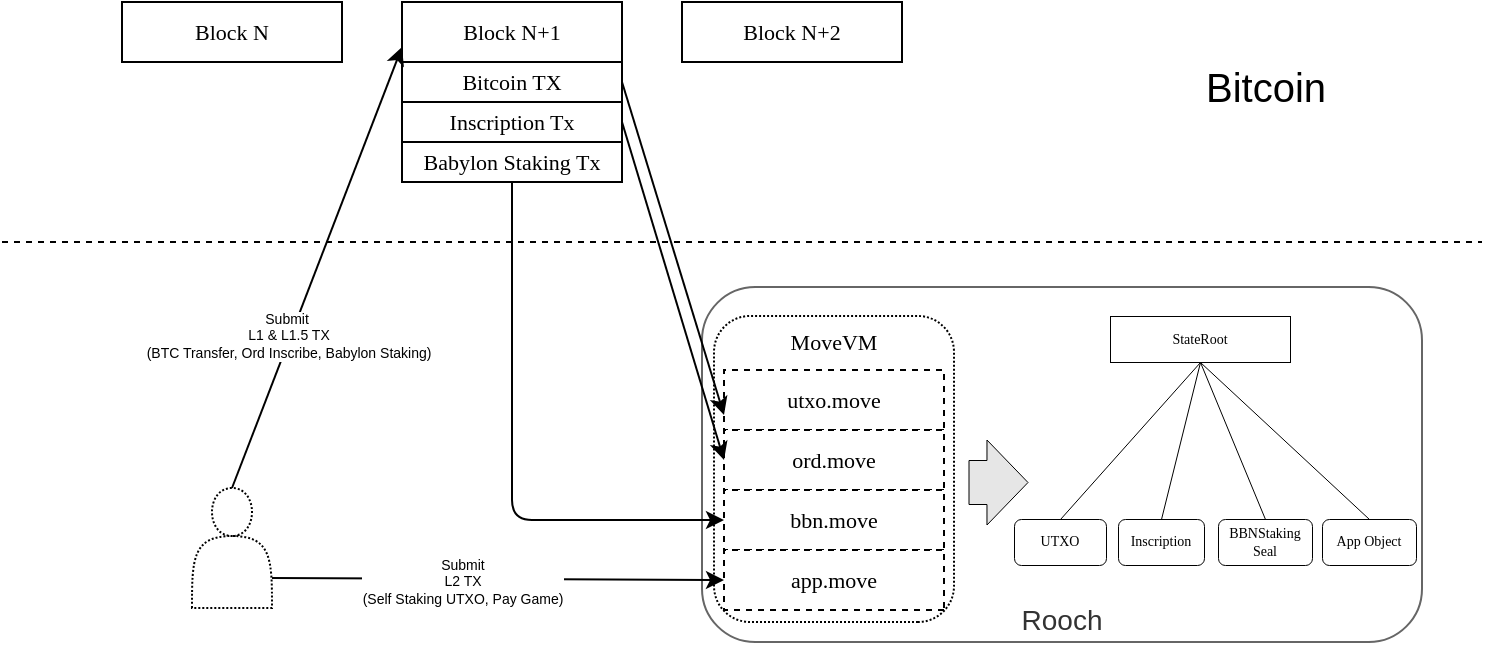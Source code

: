 <mxfile pages="7" scale="1" border="5" disableSvgWarning="true">
    <diagram id="elLn6caSq64X3h7uAWg6" name="bbr-bitcoin">
        <mxGraphModel dx="911" dy="427" grid="0" gridSize="10" guides="1" tooltips="1" connect="1" arrows="1" fold="1" page="1" pageScale="1" pageWidth="1600" pageHeight="900" background="#ffffff" math="0" shadow="0">
            <root>
                <mxCell id="0"/>
                <mxCell id="1" parent="0"/>
                <mxCell id="vhz3e2oSNB2hs0tcHL_v-1" value="Block N" style="rounded=0;whiteSpace=wrap;html=1;labelBackgroundColor=none;labelBorderColor=none;strokeColor=default;strokeWidth=1;fontFamily=Verdana;fontSize=11;fontColor=#000000;fillColor=#FFFFFF;gradientColor=none;flipV=1;flipH=1;" parent="1" vertex="1">
                    <mxGeometry x="100" y="80" width="110" height="30" as="geometry"/>
                </mxCell>
                <mxCell id="vhz3e2oSNB2hs0tcHL_v-2" value="Block N+1" style="rounded=0;whiteSpace=wrap;html=1;labelBackgroundColor=none;labelBorderColor=none;strokeColor=default;strokeWidth=1;fontFamily=Verdana;fontSize=11;fontColor=#000000;fillColor=#FFFFFF;gradientColor=none;flipV=1;flipH=1;" parent="1" vertex="1">
                    <mxGeometry x="240" y="80" width="110" height="30" as="geometry"/>
                </mxCell>
                <mxCell id="vhz3e2oSNB2hs0tcHL_v-4" value="" style="rounded=0;whiteSpace=wrap;html=1;labelBackgroundColor=none;labelBorderColor=none;strokeColor=default;strokeWidth=1;fontFamily=Verdana;fontSize=11;fontColor=#000000;fillColor=#FFFFFF;gradientColor=none;flipV=1;flipH=1;" parent="1" vertex="1">
                    <mxGeometry x="240" y="110" width="110" height="60" as="geometry"/>
                </mxCell>
                <mxCell id="vhz3e2oSNB2hs0tcHL_v-6" value="Bitcoin TX" style="rounded=0;whiteSpace=wrap;html=1;labelBackgroundColor=none;labelBorderColor=none;strokeColor=default;strokeWidth=1;fontFamily=Verdana;fontSize=11;fontColor=#000000;fillColor=#FFFFFF;gradientColor=none;flipV=1;flipH=1;" parent="1" vertex="1">
                    <mxGeometry x="240" y="110" width="110" height="20" as="geometry"/>
                </mxCell>
                <mxCell id="vhz3e2oSNB2hs0tcHL_v-7" value="Inscription Tx" style="rounded=0;whiteSpace=wrap;html=1;labelBackgroundColor=none;labelBorderColor=none;strokeColor=default;strokeWidth=1;fontFamily=Verdana;fontSize=11;fontColor=#000000;fillColor=#FFFFFF;gradientColor=none;flipV=1;flipH=1;" parent="1" vertex="1">
                    <mxGeometry x="240" y="130" width="110" height="20" as="geometry"/>
                </mxCell>
                <mxCell id="vhz3e2oSNB2hs0tcHL_v-8" value="Babylon Staking Tx" style="rounded=0;whiteSpace=wrap;html=1;labelBackgroundColor=none;labelBorderColor=none;strokeColor=default;strokeWidth=1;fontFamily=Verdana;fontSize=11;fontColor=#000000;fillColor=#FFFFFF;gradientColor=none;flipV=1;flipH=1;" parent="1" vertex="1">
                    <mxGeometry x="240" y="150" width="110" height="20" as="geometry"/>
                </mxCell>
                <mxCell id="vhz3e2oSNB2hs0tcHL_v-9" value="Block N+2" style="rounded=0;whiteSpace=wrap;html=1;labelBackgroundColor=none;labelBorderColor=none;strokeColor=default;strokeWidth=1;fontFamily=Verdana;fontSize=11;fontColor=#000000;fillColor=#FFFFFF;gradientColor=none;flipV=1;flipH=1;" parent="1" vertex="1">
                    <mxGeometry x="380" y="80" width="110" height="30" as="geometry"/>
                </mxCell>
                <mxCell id="vhz3e2oSNB2hs0tcHL_v-13" value="Rooch" style="rounded=1;whiteSpace=wrap;html=1;verticalAlign=bottom;labelBackgroundColor=none;fillColor=none;fontColor=#333333;strokeColor=#666666;fontSize=14;" parent="1" vertex="1">
                    <mxGeometry x="390" y="222.5" width="360" height="177.5" as="geometry"/>
                </mxCell>
                <mxCell id="vhz3e2oSNB2hs0tcHL_v-11" value="MoveVM" style="rounded=1;whiteSpace=wrap;html=1;labelBackgroundColor=none;labelBorderColor=none;strokeColor=default;strokeWidth=1;fontFamily=Verdana;fontSize=11;fontColor=#000000;fillColor=#FFFFFF;gradientColor=none;flipV=1;flipH=1;verticalAlign=top;dashed=1;dashPattern=1 1;" parent="1" vertex="1">
                    <mxGeometry x="396" y="237" width="120" height="153" as="geometry"/>
                </mxCell>
                <mxCell id="vhz3e2oSNB2hs0tcHL_v-14" value="utxo.move" style="rounded=0;whiteSpace=wrap;html=1;labelBackgroundColor=none;labelBorderColor=none;strokeColor=default;strokeWidth=1;fontFamily=Verdana;fontSize=11;fontColor=#000000;fillColor=#FFFFFF;gradientColor=none;flipV=1;flipH=1;dashed=1;" parent="1" vertex="1">
                    <mxGeometry x="401" y="264" width="110" height="30" as="geometry"/>
                </mxCell>
                <mxCell id="vhz3e2oSNB2hs0tcHL_v-15" value="ord.move" style="rounded=0;whiteSpace=wrap;html=1;labelBackgroundColor=none;labelBorderColor=none;strokeColor=default;strokeWidth=1;fontFamily=Verdana;fontSize=11;fontColor=#000000;fillColor=#FFFFFF;gradientColor=none;flipV=1;flipH=1;dashed=1;" parent="1" vertex="1">
                    <mxGeometry x="401" y="294" width="110" height="30" as="geometry"/>
                </mxCell>
                <mxCell id="vhz3e2oSNB2hs0tcHL_v-16" value="bbn.move" style="rounded=0;whiteSpace=wrap;html=1;labelBackgroundColor=none;labelBorderColor=none;strokeColor=default;strokeWidth=1;fontFamily=Verdana;fontSize=11;fontColor=#000000;fillColor=#FFFFFF;gradientColor=none;flipV=1;flipH=1;dashed=1;" parent="1" vertex="1">
                    <mxGeometry x="401" y="324" width="110" height="30" as="geometry"/>
                </mxCell>
                <mxCell id="vhz3e2oSNB2hs0tcHL_v-23" style="edgeStyle=none;html=1;exitX=0.5;exitY=1;exitDx=0;exitDy=0;entryX=0.5;entryY=0;entryDx=0;entryDy=0;fontSize=7;endArrow=none;endFill=0;strokeWidth=0.5;" parent="1" source="vhz3e2oSNB2hs0tcHL_v-17" target="vhz3e2oSNB2hs0tcHL_v-20" edge="1">
                    <mxGeometry relative="1" as="geometry"/>
                </mxCell>
                <mxCell id="vhz3e2oSNB2hs0tcHL_v-24" style="edgeStyle=none;html=1;exitX=0.5;exitY=1;exitDx=0;exitDy=0;entryX=0.5;entryY=0;entryDx=0;entryDy=0;strokeWidth=0.5;fontSize=7;endArrow=none;endFill=0;" parent="1" source="vhz3e2oSNB2hs0tcHL_v-17" target="vhz3e2oSNB2hs0tcHL_v-21" edge="1">
                    <mxGeometry relative="1" as="geometry"/>
                </mxCell>
                <mxCell id="vhz3e2oSNB2hs0tcHL_v-25" style="edgeStyle=none;html=1;exitX=0.5;exitY=1;exitDx=0;exitDy=0;entryX=0.5;entryY=0;entryDx=0;entryDy=0;strokeWidth=0.5;fontSize=7;endArrow=none;endFill=0;" parent="1" source="vhz3e2oSNB2hs0tcHL_v-17" target="vhz3e2oSNB2hs0tcHL_v-22" edge="1">
                    <mxGeometry relative="1" as="geometry"/>
                </mxCell>
                <mxCell id="vhz3e2oSNB2hs0tcHL_v-31" style="edgeStyle=none;html=1;exitX=0.5;exitY=1;exitDx=0;exitDy=0;entryX=0.5;entryY=0;entryDx=0;entryDy=0;strokeWidth=0.5;fontSize=7;endArrow=none;endFill=0;" parent="1" source="vhz3e2oSNB2hs0tcHL_v-17" target="vhz3e2oSNB2hs0tcHL_v-30" edge="1">
                    <mxGeometry relative="1" as="geometry"/>
                </mxCell>
                <mxCell id="vhz3e2oSNB2hs0tcHL_v-17" value="StateRoot" style="rounded=0;whiteSpace=wrap;html=1;labelBackgroundColor=none;labelBorderColor=none;strokeColor=default;strokeWidth=0.5;fontFamily=Verdana;fontSize=7;fontColor=#000000;fillColor=#FFFFFF;gradientColor=none;flipV=1;flipH=1;" parent="1" vertex="1">
                    <mxGeometry x="594" y="237" width="90" height="23" as="geometry"/>
                </mxCell>
                <mxCell id="vhz3e2oSNB2hs0tcHL_v-20" value="UTXO" style="rounded=1;whiteSpace=wrap;html=1;labelBackgroundColor=none;labelBorderColor=none;strokeColor=default;strokeWidth=0.5;fontFamily=Verdana;fontSize=7;fontColor=#000000;fillColor=#FFFFFF;gradientColor=none;flipV=1;flipH=1;" parent="1" vertex="1">
                    <mxGeometry x="546" y="338.5" width="46" height="23" as="geometry"/>
                </mxCell>
                <mxCell id="vhz3e2oSNB2hs0tcHL_v-21" value="Inscription" style="rounded=1;whiteSpace=wrap;html=1;labelBackgroundColor=none;labelBorderColor=none;strokeColor=default;strokeWidth=0.5;fontFamily=Verdana;fontSize=7;fontColor=#000000;fillColor=#FFFFFF;gradientColor=none;flipV=1;flipH=1;" parent="1" vertex="1">
                    <mxGeometry x="598" y="338.5" width="43" height="23" as="geometry"/>
                </mxCell>
                <mxCell id="vhz3e2oSNB2hs0tcHL_v-22" value="BBNStaking&lt;br&gt;Seal" style="rounded=1;whiteSpace=wrap;html=1;labelBackgroundColor=none;labelBorderColor=none;strokeColor=default;strokeWidth=0.5;fontFamily=Verdana;fontSize=7;fontColor=#000000;fillColor=#FFFFFF;gradientColor=none;flipV=1;flipH=1;" parent="1" vertex="1">
                    <mxGeometry x="648" y="338.5" width="47" height="23" as="geometry"/>
                </mxCell>
                <mxCell id="vhz3e2oSNB2hs0tcHL_v-26" style="edgeStyle=none;html=1;exitX=1;exitY=0.5;exitDx=0;exitDy=0;entryX=0;entryY=0.75;entryDx=0;entryDy=0;strokeWidth=1;fontSize=7;endArrow=classic;endFill=1;" parent="1" source="vhz3e2oSNB2hs0tcHL_v-6" target="vhz3e2oSNB2hs0tcHL_v-14" edge="1">
                    <mxGeometry relative="1" as="geometry"/>
                </mxCell>
                <mxCell id="vhz3e2oSNB2hs0tcHL_v-29" value="app.move" style="rounded=0;whiteSpace=wrap;html=1;labelBackgroundColor=none;labelBorderColor=none;strokeColor=default;strokeWidth=1;fontFamily=Verdana;fontSize=11;fontColor=#000000;fillColor=#FFFFFF;gradientColor=none;flipV=1;flipH=1;dashed=1;" parent="1" vertex="1">
                    <mxGeometry x="401" y="354" width="110" height="30" as="geometry"/>
                </mxCell>
                <mxCell id="vhz3e2oSNB2hs0tcHL_v-30" value="App Object" style="rounded=1;whiteSpace=wrap;html=1;labelBackgroundColor=none;labelBorderColor=none;strokeColor=default;strokeWidth=0.5;fontFamily=Verdana;fontSize=7;fontColor=#000000;fillColor=#FFFFFF;gradientColor=none;flipV=1;flipH=1;" parent="1" vertex="1">
                    <mxGeometry x="700" y="338.5" width="47" height="23" as="geometry"/>
                </mxCell>
                <mxCell id="vhz3e2oSNB2hs0tcHL_v-27" style="edgeStyle=none;html=1;exitX=1;exitY=0.5;exitDx=0;exitDy=0;entryX=0;entryY=0.5;entryDx=0;entryDy=0;strokeWidth=1;fontSize=7;endArrow=classic;endFill=1;" parent="1" source="vhz3e2oSNB2hs0tcHL_v-7" target="vhz3e2oSNB2hs0tcHL_v-15" edge="1">
                    <mxGeometry relative="1" as="geometry"/>
                </mxCell>
                <mxCell id="vhz3e2oSNB2hs0tcHL_v-32" value="" style="shape=flexArrow;endArrow=classic;html=1;strokeWidth=0.5;fontSize=7;width=22;endSize=6.67;fillColor=#E6E6E6;" parent="1" edge="1">
                    <mxGeometry width="50" height="50" relative="1" as="geometry">
                        <mxPoint x="523" y="320" as="sourcePoint"/>
                        <mxPoint x="553" y="320" as="targetPoint"/>
                        <Array as="points">
                            <mxPoint x="523" y="320"/>
                        </Array>
                    </mxGeometry>
                </mxCell>
                <mxCell id="vhz3e2oSNB2hs0tcHL_v-28" style="edgeStyle=none;html=1;exitX=0.5;exitY=1;exitDx=0;exitDy=0;entryX=0;entryY=0.5;entryDx=0;entryDy=0;strokeWidth=1;fontSize=7;endArrow=classic;endFill=1;" parent="1" source="vhz3e2oSNB2hs0tcHL_v-8" target="vhz3e2oSNB2hs0tcHL_v-16" edge="1">
                    <mxGeometry relative="1" as="geometry">
                        <Array as="points">
                            <mxPoint x="295" y="339"/>
                        </Array>
                    </mxGeometry>
                </mxCell>
                <mxCell id="vhz3e2oSNB2hs0tcHL_v-37" style="edgeStyle=none;html=1;exitX=0.5;exitY=0;exitDx=0;exitDy=0;entryX=0;entryY=0.75;entryDx=0;entryDy=0;strokeWidth=1;fontSize=7;endArrow=classic;endFill=1;fillColor=#E6E6E6;" parent="1" source="vhz3e2oSNB2hs0tcHL_v-36" target="vhz3e2oSNB2hs0tcHL_v-2" edge="1">
                    <mxGeometry relative="1" as="geometry"/>
                </mxCell>
                <mxCell id="vhz3e2oSNB2hs0tcHL_v-40" value="Submit&amp;nbsp;&lt;br&gt;L1 &amp;amp; L1.5 TX&lt;br&gt;(BTC Transfer, Ord Inscribe, Babylon Staking)" style="edgeLabel;html=1;align=center;verticalAlign=middle;resizable=0;points=[];fontSize=7;" parent="vhz3e2oSNB2hs0tcHL_v-37" vertex="1" connectable="0">
                    <mxGeometry x="-0.314" y="2" relative="1" as="geometry">
                        <mxPoint as="offset"/>
                    </mxGeometry>
                </mxCell>
                <mxCell id="vhz3e2oSNB2hs0tcHL_v-39" style="edgeStyle=none;html=1;exitX=1;exitY=0.75;exitDx=0;exitDy=0;entryX=0;entryY=0.5;entryDx=0;entryDy=0;strokeWidth=1;fontSize=7;endArrow=classic;endFill=1;fillColor=#E6E6E6;" parent="1" source="vhz3e2oSNB2hs0tcHL_v-36" target="vhz3e2oSNB2hs0tcHL_v-29" edge="1">
                    <mxGeometry relative="1" as="geometry"/>
                </mxCell>
                <mxCell id="vhz3e2oSNB2hs0tcHL_v-41" value="Submit&lt;br&gt;L2 TX&lt;br&gt;(Self Staking UTXO, Pay Game)" style="edgeLabel;html=1;align=center;verticalAlign=middle;resizable=0;points=[];fontSize=7;" parent="vhz3e2oSNB2hs0tcHL_v-39" vertex="1" connectable="0">
                    <mxGeometry x="-0.162" y="-1" relative="1" as="geometry">
                        <mxPoint as="offset"/>
                    </mxGeometry>
                </mxCell>
                <mxCell id="vhz3e2oSNB2hs0tcHL_v-36" value="" style="shape=actor;whiteSpace=wrap;html=1;rounded=1;dashed=1;dashPattern=1 1;strokeWidth=1;fontSize=7;fillColor=none;" parent="1" vertex="1">
                    <mxGeometry x="135" y="323" width="40" height="60" as="geometry"/>
                </mxCell>
                <mxCell id="vhz3e2oSNB2hs0tcHL_v-38" value="" style="endArrow=none;dashed=1;html=1;strokeWidth=1;fontSize=7;fillColor=#E6E6E6;" parent="1" edge="1">
                    <mxGeometry width="50" height="50" relative="1" as="geometry">
                        <mxPoint x="40" y="200" as="sourcePoint"/>
                        <mxPoint x="780" y="200" as="targetPoint"/>
                    </mxGeometry>
                </mxCell>
                <mxCell id="vhz3e2oSNB2hs0tcHL_v-42" value="Bitcoin" style="text;html=1;strokeColor=none;fillColor=none;align=center;verticalAlign=middle;whiteSpace=wrap;rounded=0;dashed=1;dashPattern=1 1;strokeWidth=3;fontSize=20;" parent="1" vertex="1">
                    <mxGeometry x="641.5" y="107" width="60" height="30" as="geometry"/>
                </mxCell>
            </root>
        </mxGraphModel>
    </diagram>
    <diagram id="-QpOnCaREW6gQg4wZRnw" name="bbr-bitcoin-v2">
        <mxGraphModel dx="1106" dy="519" grid="1" gridSize="10" guides="1" tooltips="1" connect="1" arrows="1" fold="1" page="1" pageScale="1" pageWidth="1600" pageHeight="900" math="0" shadow="0">
            <root>
                <mxCell id="0"/>
                <mxCell id="1" parent="0"/>
                <mxCell id="UwWoVQ_mAnQsa1yY3RdR-1" value="Block N" style="rounded=0;whiteSpace=wrap;html=1;labelBackgroundColor=none;labelBorderColor=none;strokeColor=default;strokeWidth=1;fontFamily=Verdana;fontSize=11;fontColor=#000000;fillColor=#FFFFFF;gradientColor=none;flipV=1;flipH=1;" vertex="1" parent="1">
                    <mxGeometry x="100" y="53" width="110" height="30" as="geometry"/>
                </mxCell>
                <mxCell id="UwWoVQ_mAnQsa1yY3RdR-2" value="Block N+1" style="rounded=0;whiteSpace=wrap;html=1;labelBackgroundColor=none;labelBorderColor=none;strokeColor=default;strokeWidth=1;fontFamily=Verdana;fontSize=11;fontColor=#000000;fillColor=#FFFFFF;gradientColor=none;flipV=1;flipH=1;" vertex="1" parent="1">
                    <mxGeometry x="240" y="53" width="110" height="30" as="geometry"/>
                </mxCell>
                <mxCell id="UwWoVQ_mAnQsa1yY3RdR-3" value="" style="rounded=0;whiteSpace=wrap;html=1;labelBackgroundColor=none;labelBorderColor=none;strokeColor=default;strokeWidth=1;fontFamily=Verdana;fontSize=11;fontColor=#000000;fillColor=#FFFFFF;gradientColor=none;flipV=1;flipH=1;" vertex="1" parent="1">
                    <mxGeometry x="240" y="83" width="110" height="60" as="geometry"/>
                </mxCell>
                <mxCell id="UwWoVQ_mAnQsa1yY3RdR-4" value="Bitcoin TX" style="rounded=0;whiteSpace=wrap;html=1;labelBackgroundColor=none;labelBorderColor=none;strokeColor=default;strokeWidth=1;fontFamily=Verdana;fontSize=11;fontColor=#000000;fillColor=#FFFFFF;gradientColor=none;flipV=1;flipH=1;" vertex="1" parent="1">
                    <mxGeometry x="240" y="83" width="110" height="20" as="geometry"/>
                </mxCell>
                <mxCell id="UwWoVQ_mAnQsa1yY3RdR-5" value="Inscription Tx" style="rounded=0;whiteSpace=wrap;html=1;labelBackgroundColor=none;labelBorderColor=none;strokeColor=default;strokeWidth=1;fontFamily=Verdana;fontSize=11;fontColor=#000000;fillColor=#FFFFFF;gradientColor=none;flipV=1;flipH=1;" vertex="1" parent="1">
                    <mxGeometry x="240" y="103" width="110" height="20" as="geometry"/>
                </mxCell>
                <mxCell id="UwWoVQ_mAnQsa1yY3RdR-6" value="Babylon Staking Tx" style="rounded=0;whiteSpace=wrap;html=1;labelBackgroundColor=none;labelBorderColor=none;strokeColor=default;strokeWidth=1;fontFamily=Verdana;fontSize=11;fontColor=#000000;fillColor=#FFFFFF;gradientColor=none;flipV=1;flipH=1;" vertex="1" parent="1">
                    <mxGeometry x="240" y="123" width="110" height="20" as="geometry"/>
                </mxCell>
                <mxCell id="UwWoVQ_mAnQsa1yY3RdR-7" value="Block N+2" style="rounded=0;whiteSpace=wrap;html=1;labelBackgroundColor=none;labelBorderColor=none;strokeColor=default;strokeWidth=1;fontFamily=Verdana;fontSize=11;fontColor=#000000;fillColor=#FFFFFF;gradientColor=none;flipV=1;flipH=1;" vertex="1" parent="1">
                    <mxGeometry x="380" y="53" width="110" height="30" as="geometry"/>
                </mxCell>
                <mxCell id="UwWoVQ_mAnQsa1yY3RdR-8" value="Rooch" style="rounded=1;whiteSpace=wrap;html=1;verticalAlign=bottom;labelBackgroundColor=none;fillColor=none;fontColor=#333333;strokeColor=#666666;fontSize=14;" vertex="1" parent="1">
                    <mxGeometry x="390" y="222.5" width="430" height="237.5" as="geometry"/>
                </mxCell>
                <mxCell id="UwWoVQ_mAnQsa1yY3RdR-9" value="MoveVM" style="rounded=1;whiteSpace=wrap;html=1;labelBackgroundColor=none;labelBorderColor=none;strokeColor=default;strokeWidth=1;fontFamily=Verdana;fontSize=11;fontColor=#000000;fillColor=#FFFFFF;gradientColor=none;flipV=1;flipH=1;verticalAlign=top;dashed=1;dashPattern=1 1;" vertex="1" parent="1">
                    <mxGeometry x="396" y="237" width="120" height="213" as="geometry"/>
                </mxCell>
                <mxCell id="UwWoVQ_mAnQsa1yY3RdR-10" value="utxo.move" style="rounded=0;whiteSpace=wrap;html=1;labelBackgroundColor=none;labelBorderColor=none;strokeColor=default;strokeWidth=1;fontFamily=Verdana;fontSize=11;fontColor=#000000;fillColor=#FFFFFF;gradientColor=none;flipV=1;flipH=1;dashed=1;" vertex="1" parent="1">
                    <mxGeometry x="401" y="264" width="110" height="30" as="geometry"/>
                </mxCell>
                <mxCell id="UwWoVQ_mAnQsa1yY3RdR-11" value="ord.move" style="rounded=0;whiteSpace=wrap;html=1;labelBackgroundColor=none;labelBorderColor=none;strokeColor=default;strokeWidth=1;fontFamily=Verdana;fontSize=11;fontColor=#000000;fillColor=#FFFFFF;gradientColor=none;flipV=1;flipH=1;dashed=1;" vertex="1" parent="1">
                    <mxGeometry x="401" y="294" width="110" height="30" as="geometry"/>
                </mxCell>
                <mxCell id="UwWoVQ_mAnQsa1yY3RdR-12" value="bbn.move" style="rounded=0;whiteSpace=wrap;html=1;labelBackgroundColor=none;labelBorderColor=none;strokeColor=default;strokeWidth=1;fontFamily=Verdana;fontSize=11;fontColor=#000000;fillColor=#FFFFFF;gradientColor=none;flipV=1;flipH=1;dashed=1;" vertex="1" parent="1">
                    <mxGeometry x="401" y="324" width="110" height="30" as="geometry"/>
                </mxCell>
                <mxCell id="UwWoVQ_mAnQsa1yY3RdR-21" style="edgeStyle=none;html=1;exitX=1;exitY=0.5;exitDx=0;exitDy=0;entryX=0;entryY=0.75;entryDx=0;entryDy=0;strokeWidth=1;fontSize=7;endArrow=classic;endFill=1;" edge="1" parent="1" source="UwWoVQ_mAnQsa1yY3RdR-4" target="UwWoVQ_mAnQsa1yY3RdR-10">
                    <mxGeometry relative="1" as="geometry"/>
                </mxCell>
                <mxCell id="UwWoVQ_mAnQsa1yY3RdR-39" style="edgeStyle=none;html=1;entryX=0;entryY=0.5;entryDx=0;entryDy=0;strokeWidth=0.5;" edge="1" parent="1" target="UwWoVQ_mAnQsa1yY3RdR-37">
                    <mxGeometry relative="1" as="geometry">
                        <mxPoint x="510" y="415" as="sourcePoint"/>
                    </mxGeometry>
                </mxCell>
                <mxCell id="UwWoVQ_mAnQsa1yY3RdR-40" value="Generate" style="edgeLabel;html=1;align=center;verticalAlign=middle;resizable=0;points=[];" vertex="1" connectable="0" parent="UwWoVQ_mAnQsa1yY3RdR-39">
                    <mxGeometry x="-0.102" y="1" relative="1" as="geometry">
                        <mxPoint as="offset"/>
                    </mxGeometry>
                </mxCell>
                <mxCell id="UwWoVQ_mAnQsa1yY3RdR-22" value="app.move" style="rounded=0;whiteSpace=wrap;html=1;labelBackgroundColor=none;labelBorderColor=none;strokeColor=default;strokeWidth=1;fontFamily=Verdana;fontSize=11;fontColor=#000000;fillColor=#FFFFFF;gradientColor=none;flipV=1;flipH=1;dashed=1;" vertex="1" parent="1">
                    <mxGeometry x="401" y="354" width="110" height="86" as="geometry"/>
                </mxCell>
                <mxCell id="UwWoVQ_mAnQsa1yY3RdR-24" style="edgeStyle=none;html=1;exitX=1;exitY=0.5;exitDx=0;exitDy=0;entryX=0;entryY=0.5;entryDx=0;entryDy=0;strokeWidth=1;fontSize=7;endArrow=classic;endFill=1;" edge="1" parent="1" source="UwWoVQ_mAnQsa1yY3RdR-5" target="UwWoVQ_mAnQsa1yY3RdR-11">
                    <mxGeometry relative="1" as="geometry"/>
                </mxCell>
                <mxCell id="UwWoVQ_mAnQsa1yY3RdR-25" value="" style="shape=flexArrow;endArrow=classic;html=1;strokeWidth=0.5;fontSize=7;width=22;endSize=6.67;fillColor=#E6E6E6;entryX=0.419;entryY=0.411;entryDx=0;entryDy=0;entryPerimeter=0;" edge="1" parent="1" target="UwWoVQ_mAnQsa1yY3RdR-8">
                    <mxGeometry width="50" height="50" relative="1" as="geometry">
                        <mxPoint x="523" y="320" as="sourcePoint"/>
                        <mxPoint x="553" y="320" as="targetPoint"/>
                        <Array as="points">
                            <mxPoint x="523" y="320"/>
                        </Array>
                    </mxGeometry>
                </mxCell>
                <mxCell id="UwWoVQ_mAnQsa1yY3RdR-26" style="edgeStyle=none;html=1;exitX=1;exitY=0.5;exitDx=0;exitDy=0;entryX=0;entryY=0.5;entryDx=0;entryDy=0;strokeWidth=1;fontSize=7;endArrow=classic;endFill=1;" edge="1" parent="1" source="UwWoVQ_mAnQsa1yY3RdR-6" target="UwWoVQ_mAnQsa1yY3RdR-12">
                    <mxGeometry relative="1" as="geometry">
                        <Array as="points">
                            <mxPoint x="360" y="180"/>
                            <mxPoint x="360" y="340"/>
                        </Array>
                    </mxGeometry>
                </mxCell>
                <mxCell id="UwWoVQ_mAnQsa1yY3RdR-27" style="edgeStyle=none;html=1;exitX=0.5;exitY=0;exitDx=0;exitDy=0;entryX=0;entryY=0.75;entryDx=0;entryDy=0;strokeWidth=1;fontSize=7;endArrow=classic;endFill=1;fillColor=#E6E6E6;" edge="1" parent="1" source="UwWoVQ_mAnQsa1yY3RdR-31" target="UwWoVQ_mAnQsa1yY3RdR-2">
                    <mxGeometry relative="1" as="geometry"/>
                </mxCell>
                <mxCell id="UwWoVQ_mAnQsa1yY3RdR-28" value="Submit&amp;nbsp;&lt;br&gt;L1 &amp;amp; L1.5 TX&lt;br&gt;(BTC Transfer, Ord Inscribe, Babylon Staking)" style="edgeLabel;html=1;align=center;verticalAlign=middle;resizable=0;points=[];fontSize=7;" vertex="1" connectable="0" parent="UwWoVQ_mAnQsa1yY3RdR-27">
                    <mxGeometry x="-0.314" y="2" relative="1" as="geometry">
                        <mxPoint as="offset"/>
                    </mxGeometry>
                </mxCell>
                <mxCell id="UwWoVQ_mAnQsa1yY3RdR-29" style="edgeStyle=none;html=1;exitX=1;exitY=0.75;exitDx=0;exitDy=0;entryX=0;entryY=0.5;entryDx=0;entryDy=0;strokeWidth=1;fontSize=7;endArrow=classic;endFill=1;fillColor=#E6E6E6;" edge="1" parent="1" source="UwWoVQ_mAnQsa1yY3RdR-31" target="UwWoVQ_mAnQsa1yY3RdR-22">
                    <mxGeometry relative="1" as="geometry"/>
                </mxCell>
                <mxCell id="UwWoVQ_mAnQsa1yY3RdR-30" value="Submit&lt;br&gt;L2 TX&lt;br&gt;(Self Staking UTXO, Pay Game)" style="edgeLabel;html=1;align=center;verticalAlign=middle;resizable=0;points=[];fontSize=7;" vertex="1" connectable="0" parent="UwWoVQ_mAnQsa1yY3RdR-29">
                    <mxGeometry x="-0.162" y="-1" relative="1" as="geometry">
                        <mxPoint as="offset"/>
                    </mxGeometry>
                </mxCell>
                <mxCell id="UwWoVQ_mAnQsa1yY3RdR-31" value="" style="shape=actor;whiteSpace=wrap;html=1;rounded=1;dashed=1;dashPattern=1 1;strokeWidth=1;fontSize=7;fillColor=none;" vertex="1" parent="1">
                    <mxGeometry x="135" y="351" width="40" height="60" as="geometry"/>
                </mxCell>
                <mxCell id="UwWoVQ_mAnQsa1yY3RdR-32" value="" style="endArrow=none;dashed=1;html=1;strokeWidth=1;fontSize=7;fillColor=#E6E6E6;" edge="1" parent="1">
                    <mxGeometry width="50" height="50" relative="1" as="geometry">
                        <mxPoint x="40" y="200" as="sourcePoint"/>
                        <mxPoint x="890" y="200" as="targetPoint"/>
                    </mxGeometry>
                </mxCell>
                <mxCell id="UwWoVQ_mAnQsa1yY3RdR-33" value="Bitcoin" style="text;html=1;strokeColor=none;fillColor=none;align=center;verticalAlign=middle;whiteSpace=wrap;rounded=0;dashed=1;dashPattern=1 1;strokeWidth=3;fontSize=20;" vertex="1" parent="1">
                    <mxGeometry x="641.5" y="80" width="60" height="30" as="geometry"/>
                </mxCell>
                <mxCell id="UwWoVQ_mAnQsa1yY3RdR-35" style="edgeStyle=none;html=1;exitX=0.5;exitY=1;exitDx=0;exitDy=0;entryX=0;entryY=0.5;entryDx=0;entryDy=0;" edge="1" parent="1" source="UwWoVQ_mAnQsa1yY3RdR-34" target="UwWoVQ_mAnQsa1yY3RdR-22">
                    <mxGeometry relative="1" as="geometry">
                        <Array as="points">
                            <mxPoint x="295" y="350"/>
                        </Array>
                    </mxGeometry>
                </mxCell>
                <mxCell id="UwWoVQ_mAnQsa1yY3RdR-34" value="Rooch Action&amp;nbsp;Tx" style="rounded=0;whiteSpace=wrap;html=1;labelBackgroundColor=none;labelBorderColor=none;strokeColor=default;strokeWidth=1;fontFamily=Verdana;fontSize=11;fontColor=#000000;fillColor=#FFFFFF;gradientColor=none;flipV=1;flipH=1;" vertex="1" parent="1">
                    <mxGeometry x="240" y="143" width="110" height="20" as="geometry"/>
                </mxCell>
                <mxCell id="UwWoVQ_mAnQsa1yY3RdR-36" value="" style="group" vertex="1" connectable="0" parent="1">
                    <mxGeometry x="590" y="250" width="201" height="124.5" as="geometry"/>
                </mxCell>
                <mxCell id="UwWoVQ_mAnQsa1yY3RdR-17" value="StateRoot" style="rounded=0;whiteSpace=wrap;html=1;labelBackgroundColor=none;labelBorderColor=none;strokeColor=default;strokeWidth=0.5;fontFamily=Verdana;fontSize=7;fontColor=#000000;fillColor=#FFFFFF;gradientColor=none;flipV=1;flipH=1;" vertex="1" parent="UwWoVQ_mAnQsa1yY3RdR-36">
                    <mxGeometry x="48" width="90" height="23" as="geometry"/>
                </mxCell>
                <mxCell id="UwWoVQ_mAnQsa1yY3RdR-18" value="UTXO" style="rounded=1;whiteSpace=wrap;html=1;labelBackgroundColor=none;labelBorderColor=none;strokeColor=default;strokeWidth=0.5;fontFamily=Verdana;fontSize=7;fontColor=#000000;fillColor=#FFFFFF;gradientColor=none;flipV=1;flipH=1;" vertex="1" parent="UwWoVQ_mAnQsa1yY3RdR-36">
                    <mxGeometry y="101.5" width="46" height="23" as="geometry"/>
                </mxCell>
                <mxCell id="UwWoVQ_mAnQsa1yY3RdR-13" style="edgeStyle=none;html=1;exitX=0.5;exitY=1;exitDx=0;exitDy=0;entryX=0.5;entryY=0;entryDx=0;entryDy=0;fontSize=7;endArrow=none;endFill=0;strokeWidth=0.5;" edge="1" parent="UwWoVQ_mAnQsa1yY3RdR-36" source="UwWoVQ_mAnQsa1yY3RdR-17" target="UwWoVQ_mAnQsa1yY3RdR-18">
                    <mxGeometry relative="1" as="geometry"/>
                </mxCell>
                <mxCell id="UwWoVQ_mAnQsa1yY3RdR-19" value="Inscription" style="rounded=1;whiteSpace=wrap;html=1;labelBackgroundColor=none;labelBorderColor=none;strokeColor=default;strokeWidth=0.5;fontFamily=Verdana;fontSize=7;fontColor=#000000;fillColor=#FFFFFF;gradientColor=none;flipV=1;flipH=1;" vertex="1" parent="UwWoVQ_mAnQsa1yY3RdR-36">
                    <mxGeometry x="52" y="101.5" width="43" height="23" as="geometry"/>
                </mxCell>
                <mxCell id="UwWoVQ_mAnQsa1yY3RdR-14" style="edgeStyle=none;html=1;exitX=0.5;exitY=1;exitDx=0;exitDy=0;entryX=0.5;entryY=0;entryDx=0;entryDy=0;strokeWidth=0.5;fontSize=7;endArrow=none;endFill=0;" edge="1" parent="UwWoVQ_mAnQsa1yY3RdR-36" source="UwWoVQ_mAnQsa1yY3RdR-17" target="UwWoVQ_mAnQsa1yY3RdR-19">
                    <mxGeometry relative="1" as="geometry"/>
                </mxCell>
                <mxCell id="UwWoVQ_mAnQsa1yY3RdR-20" value="BBNStaking&lt;br&gt;Seal" style="rounded=1;whiteSpace=wrap;html=1;labelBackgroundColor=none;labelBorderColor=none;strokeColor=default;strokeWidth=0.5;fontFamily=Verdana;fontSize=7;fontColor=#000000;fillColor=#FFFFFF;gradientColor=none;flipV=1;flipH=1;" vertex="1" parent="UwWoVQ_mAnQsa1yY3RdR-36">
                    <mxGeometry x="102" y="101.5" width="47" height="23" as="geometry"/>
                </mxCell>
                <mxCell id="UwWoVQ_mAnQsa1yY3RdR-15" style="edgeStyle=none;html=1;exitX=0.5;exitY=1;exitDx=0;exitDy=0;entryX=0.5;entryY=0;entryDx=0;entryDy=0;strokeWidth=0.5;fontSize=7;endArrow=none;endFill=0;" edge="1" parent="UwWoVQ_mAnQsa1yY3RdR-36" source="UwWoVQ_mAnQsa1yY3RdR-17" target="UwWoVQ_mAnQsa1yY3RdR-20">
                    <mxGeometry relative="1" as="geometry"/>
                </mxCell>
                <mxCell id="UwWoVQ_mAnQsa1yY3RdR-23" value="App Object" style="rounded=1;whiteSpace=wrap;html=1;labelBackgroundColor=none;labelBorderColor=none;strokeColor=default;strokeWidth=0.5;fontFamily=Verdana;fontSize=7;fontColor=#000000;fillColor=#FFFFFF;gradientColor=none;flipV=1;flipH=1;" vertex="1" parent="UwWoVQ_mAnQsa1yY3RdR-36">
                    <mxGeometry x="154" y="101.5" width="47" height="23" as="geometry"/>
                </mxCell>
                <mxCell id="UwWoVQ_mAnQsa1yY3RdR-16" style="edgeStyle=none;html=1;exitX=0.5;exitY=1;exitDx=0;exitDy=0;entryX=0.5;entryY=0;entryDx=0;entryDy=0;strokeWidth=0.5;fontSize=7;endArrow=none;endFill=0;" edge="1" parent="UwWoVQ_mAnQsa1yY3RdR-36" source="UwWoVQ_mAnQsa1yY3RdR-17" target="UwWoVQ_mAnQsa1yY3RdR-23">
                    <mxGeometry relative="1" as="geometry"/>
                </mxCell>
                <mxCell id="UwWoVQ_mAnQsa1yY3RdR-41" style="edgeStyle=none;html=1;exitX=1;exitY=0.5;exitDx=0;exitDy=0;strokeWidth=0.5;entryX=0.428;entryY=-0.013;entryDx=0;entryDy=0;entryPerimeter=0;" edge="1" parent="1" source="UwWoVQ_mAnQsa1yY3RdR-37" target="UwWoVQ_mAnQsa1yY3RdR-42">
                    <mxGeometry relative="1" as="geometry">
                        <mxPoint x="840" y="80" as="targetPoint"/>
                        <Array as="points">
                            <mxPoint x="850" y="415"/>
                            <mxPoint x="850" y="250"/>
                        </Array>
                    </mxGeometry>
                </mxCell>
                <mxCell id="UwWoVQ_mAnQsa1yY3RdR-43" value="Broadcast" style="edgeLabel;html=1;align=center;verticalAlign=middle;resizable=0;points=[];" vertex="1" connectable="0" parent="UwWoVQ_mAnQsa1yY3RdR-41">
                    <mxGeometry x="-0.026" y="-1" relative="1" as="geometry">
                        <mxPoint as="offset"/>
                    </mxGeometry>
                </mxCell>
                <mxCell id="UwWoVQ_mAnQsa1yY3RdR-37" value="L1 TxQueue" style="rounded=0;whiteSpace=wrap;html=1;strokeWidth=0.5;" vertex="1" parent="1">
                    <mxGeometry x="590" y="390" width="210" height="50" as="geometry"/>
                </mxCell>
                <mxCell id="UwWoVQ_mAnQsa1yY3RdR-42" value="Block M" style="rounded=0;whiteSpace=wrap;html=1;labelBackgroundColor=none;labelBorderColor=none;strokeColor=default;strokeWidth=1;fontFamily=Verdana;fontSize=11;fontColor=#000000;fillColor=#FFFFFF;gradientColor=none;flipV=1;flipH=1;" vertex="1" parent="1">
                    <mxGeometry x="787" y="54" width="110" height="30" as="geometry"/>
                </mxCell>
            </root>
        </mxGraphModel>
    </diagram>
    <diagram id="vNgs2ceD4Dqfg0M4li7r" name="Programmable Bitcoin account">
        <mxGraphModel dx="911" dy="427" grid="1" gridSize="10" guides="1" tooltips="1" connect="1" arrows="1" fold="1" page="1" pageScale="1" pageWidth="1600" pageHeight="900" math="0" shadow="0">
            <root>
                <mxCell id="0"/>
                <mxCell id="1" parent="0"/>
                <mxCell id="UHDMLbAf6pIalCaHUMxE-1" value="Bitcoin Account" style="rounded=1;whiteSpace=wrap;html=1;labelBackgroundColor=none;labelBorderColor=none;strokeColor=default;strokeWidth=1;fontFamily=Verdana;fontSize=11;fontColor=#000000;fillColor=#FFFFFF;gradientColor=none;flipV=1;flipH=1;verticalAlign=top;dashed=1;dashPattern=1 1;" vertex="1" parent="1">
                    <mxGeometry x="270" y="84" width="330" height="330" as="geometry"/>
                </mxCell>
                <mxCell id="qrbCptKzSba5pEQFrVCd-2" value="Tx Queue" style="rounded=0;whiteSpace=wrap;html=1;fillColor=none;verticalAlign=top;" vertex="1" parent="1">
                    <mxGeometry x="500" y="282" width="70" height="90" as="geometry"/>
                </mxCell>
                <mxCell id="qrbCptKzSba5pEQFrVCd-3" style="edgeStyle=none;html=1;exitX=1;exitY=0.5;exitDx=0;exitDy=0;entryX=0;entryY=0.5;entryDx=0;entryDy=0;" edge="1" parent="1" source="qrbCptKzSba5pEQFrVCd-4" target="qrbCptKzSba5pEQFrVCd-2">
                    <mxGeometry relative="1" as="geometry"/>
                </mxCell>
                <mxCell id="w9eMSnvx8m58iLeggIaT-4" value="Generate" style="edgeLabel;html=1;align=center;verticalAlign=middle;resizable=0;points=[];" vertex="1" connectable="0" parent="qrbCptKzSba5pEQFrVCd-3">
                    <mxGeometry x="-0.126" y="2" relative="1" as="geometry">
                        <mxPoint as="offset"/>
                    </mxGeometry>
                </mxCell>
                <mxCell id="qrbCptKzSba5pEQFrVCd-4" value="Move App&lt;br&gt;Contract" style="ellipse;whiteSpace=wrap;html=1;aspect=fixed;fillColor=none;" vertex="1" parent="1">
                    <mxGeometry x="299" y="275" width="105" height="105" as="geometry"/>
                </mxCell>
                <mxCell id="qrbCptKzSba5pEQFrVCd-5" style="edgeStyle=none;html=1;exitX=0.25;exitY=1;exitDx=0;exitDy=0;" edge="1" parent="1" source="qrbCptKzSba5pEQFrVCd-6" target="qrbCptKzSba5pEQFrVCd-4">
                    <mxGeometry relative="1" as="geometry"/>
                </mxCell>
                <mxCell id="w9eMSnvx8m58iLeggIaT-3" value="Read" style="edgeLabel;html=1;align=center;verticalAlign=middle;resizable=0;points=[];" vertex="1" connectable="0" parent="qrbCptKzSba5pEQFrVCd-5">
                    <mxGeometry x="0.013" relative="1" as="geometry">
                        <mxPoint as="offset"/>
                    </mxGeometry>
                </mxCell>
                <mxCell id="qrbCptKzSba5pEQFrVCd-6" value="UTXO Set" style="rounded=1;whiteSpace=wrap;html=1;fillColor=none;" vertex="1" parent="1">
                    <mxGeometry x="327" y="170" width="100" height="50" as="geometry"/>
                </mxCell>
                <mxCell id="UHDMLbAf6pIalCaHUMxE-2" value="" style="endArrow=none;dashed=1;html=1;dashPattern=1 3;strokeWidth=2;" edge="1" parent="1">
                    <mxGeometry width="50" height="50" relative="1" as="geometry">
                        <mxPoint x="120" y="240" as="sourcePoint"/>
                        <mxPoint x="740" y="240" as="targetPoint"/>
                    </mxGeometry>
                </mxCell>
                <mxCell id="w9eMSnvx8m58iLeggIaT-1" value="Bitcoin" style="text;html=1;strokeColor=none;fillColor=none;align=center;verticalAlign=middle;whiteSpace=wrap;rounded=0;dashed=1;dashPattern=1 1;strokeWidth=3;fontSize=20;" vertex="1" parent="1">
                    <mxGeometry x="640" y="150" width="60" height="30" as="geometry"/>
                </mxCell>
                <mxCell id="w9eMSnvx8m58iLeggIaT-2" value="Rooch" style="text;html=1;strokeColor=none;fillColor=none;align=center;verticalAlign=middle;whiteSpace=wrap;rounded=0;dashed=1;dashPattern=1 1;strokeWidth=3;fontSize=20;" vertex="1" parent="1">
                    <mxGeometry x="640" y="290" width="60" height="30" as="geometry"/>
                </mxCell>
                <mxCell id="w9eMSnvx8m58iLeggIaT-6" style="edgeStyle=none;html=1;exitX=0;exitY=0;exitDx=0;exitDy=0;entryX=1;entryY=1;entryDx=0;entryDy=0;strokeWidth=0.5;" edge="1" parent="1" source="w9eMSnvx8m58iLeggIaT-5" target="qrbCptKzSba5pEQFrVCd-2">
                    <mxGeometry relative="1" as="geometry"/>
                </mxCell>
                <mxCell id="w9eMSnvx8m58iLeggIaT-10" value="Sign" style="edgeLabel;html=1;align=center;verticalAlign=middle;resizable=0;points=[];" vertex="1" connectable="0" parent="w9eMSnvx8m58iLeggIaT-6">
                    <mxGeometry x="-0.009" y="-1" relative="1" as="geometry">
                        <mxPoint as="offset"/>
                    </mxGeometry>
                </mxCell>
                <mxCell id="w9eMSnvx8m58iLeggIaT-5" value="Signer" style="ellipse;whiteSpace=wrap;html=1;aspect=fixed;strokeWidth=0.5;" vertex="1" parent="1">
                    <mxGeometry x="670" y="460" width="60" height="60" as="geometry"/>
                </mxCell>
                <mxCell id="w9eMSnvx8m58iLeggIaT-11" style="edgeStyle=none;html=1;exitX=1;exitY=0.5;exitDx=0;exitDy=0;strokeWidth=0.5;" edge="1" parent="1" source="w9eMSnvx8m58iLeggIaT-7">
                    <mxGeometry relative="1" as="geometry">
                        <mxPoint x="590" y="240" as="targetPoint"/>
                        <Array as="points">
                            <mxPoint x="590" y="310"/>
                        </Array>
                    </mxGeometry>
                </mxCell>
                <mxCell id="w9eMSnvx8m58iLeggIaT-12" value="Broadcast" style="edgeLabel;html=1;align=center;verticalAlign=middle;resizable=0;points=[];" vertex="1" connectable="0" parent="w9eMSnvx8m58iLeggIaT-11">
                    <mxGeometry x="0.27" y="-1" relative="1" as="geometry">
                        <mxPoint x="7" as="offset"/>
                    </mxGeometry>
                </mxCell>
                <mxCell id="w9eMSnvx8m58iLeggIaT-7" value="Tx1" style="rounded=0;whiteSpace=wrap;html=1;strokeWidth=0.5;" vertex="1" parent="1">
                    <mxGeometry x="500" y="312" width="70" height="20" as="geometry"/>
                </mxCell>
                <mxCell id="w9eMSnvx8m58iLeggIaT-8" value="Tx2" style="rounded=0;whiteSpace=wrap;html=1;strokeWidth=0.5;" vertex="1" parent="1">
                    <mxGeometry x="500" y="332" width="70" height="20" as="geometry"/>
                </mxCell>
                <mxCell id="RaCkQaPOYaKJI2Ei858L-1" value="Watch Tx Event" style="edgeStyle=none;html=1;exitX=0.5;exitY=1;exitDx=0;exitDy=0;entryX=-0.021;entryY=0.272;entryDx=0;entryDy=0;entryPerimeter=0;strokeWidth=0.5;" edge="1" parent="1" source="w9eMSnvx8m58iLeggIaT-9" target="w9eMSnvx8m58iLeggIaT-5">
                    <mxGeometry x="-0.234" y="-10" relative="1" as="geometry">
                        <mxPoint as="offset"/>
                    </mxGeometry>
                </mxCell>
                <mxCell id="w9eMSnvx8m58iLeggIaT-9" value="Tx3" style="rounded=0;whiteSpace=wrap;html=1;strokeWidth=0.5;" vertex="1" parent="1">
                    <mxGeometry x="500" y="352" width="70" height="20" as="geometry"/>
                </mxCell>
            </root>
        </mxGraphModel>
    </diagram>
    <diagram id="tyzoxvBb0zk9txnTHnmG" name="Multisign Account">
        <mxGraphModel dx="1106" dy="519" grid="1" gridSize="10" guides="1" tooltips="1" connect="1" arrows="1" fold="1" page="1" pageScale="1" pageWidth="1600" pageHeight="900" math="0" shadow="0">
            <root>
                <mxCell id="0"/>
                <mxCell id="1" parent="0"/>
                <mxCell id="NvaFngmGSqhw2My3WK3O-1" value="Bitcoin Multisign Account" style="rounded=1;whiteSpace=wrap;html=1;labelBackgroundColor=none;labelBorderColor=none;strokeColor=default;strokeWidth=1;fontFamily=Verdana;fontSize=11;fontColor=#000000;fillColor=#FFFFFF;gradientColor=none;flipV=1;flipH=1;verticalAlign=top;dashed=1;dashPattern=1 1;" vertex="1" parent="1">
                    <mxGeometry x="189" y="231" width="220" height="174" as="geometry"/>
                </mxCell>
                <mxCell id="yJD0OrtuWyjzNP3R0p-M-1" value="SignerN" style="ellipse;whiteSpace=wrap;html=1;aspect=fixed;strokeWidth=0.5;" vertex="1" parent="1">
                    <mxGeometry x="409" y="81" width="60" height="60" as="geometry"/>
                </mxCell>
                <mxCell id="yJD0OrtuWyjzNP3R0p-M-2" value="Signer2" style="ellipse;whiteSpace=wrap;html=1;aspect=fixed;strokeWidth=0.5;" vertex="1" parent="1">
                    <mxGeometry x="229" y="81" width="60" height="60" as="geometry"/>
                </mxCell>
                <mxCell id="yJD0OrtuWyjzNP3R0p-M-3" value="Signer1" style="ellipse;whiteSpace=wrap;html=1;aspect=fixed;strokeWidth=0.5;" vertex="1" parent="1">
                    <mxGeometry x="139" y="81" width="60" height="60" as="geometry"/>
                </mxCell>
                <mxCell id="yJD0OrtuWyjzNP3R0p-M-4" value="..." style="ellipse;whiteSpace=wrap;html=1;aspect=fixed;strokeWidth=0.5;" vertex="1" parent="1">
                    <mxGeometry x="319" y="81" width="60" height="60" as="geometry"/>
                </mxCell>
                <mxCell id="c1CmRuNpQNT3NSTJH_Hi-1" value="" style="endArrow=none;dashed=1;html=1;dashPattern=1 3;strokeWidth=2;" edge="1" parent="1">
                    <mxGeometry width="50" height="50" relative="1" as="geometry">
                        <mxPoint x="39" y="321" as="sourcePoint"/>
                        <mxPoint x="659" y="321" as="targetPoint"/>
                    </mxGeometry>
                </mxCell>
                <mxCell id="c1CmRuNpQNT3NSTJH_Hi-2" value="Validator" style="ellipse;whiteSpace=wrap;html=1;aspect=fixed;strokeWidth=0.5;" vertex="1" parent="1">
                    <mxGeometry x="229" y="461" width="60" height="60" as="geometry"/>
                </mxCell>
                <mxCell id="c1CmRuNpQNT3NSTJH_Hi-3" value="Validator" style="ellipse;whiteSpace=wrap;html=1;aspect=fixed;strokeWidth=0.5;" vertex="1" parent="1">
                    <mxGeometry x="139" y="461" width="60" height="60" as="geometry"/>
                </mxCell>
                <mxCell id="c1CmRuNpQNT3NSTJH_Hi-4" value="Validator" style="ellipse;whiteSpace=wrap;html=1;aspect=fixed;strokeWidth=0.5;" vertex="1" parent="1">
                    <mxGeometry x="409" y="461" width="60" height="60" as="geometry"/>
                </mxCell>
                <mxCell id="c1CmRuNpQNT3NSTJH_Hi-5" value="..." style="ellipse;whiteSpace=wrap;html=1;aspect=fixed;strokeWidth=0.5;" vertex="1" parent="1">
                    <mxGeometry x="319" y="461" width="60" height="60" as="geometry"/>
                </mxCell>
                <mxCell id="sdRyYx8jPrSu1arQPV6--1" value="Move App&lt;br&gt;Contract" style="ellipse;whiteSpace=wrap;html=1;aspect=fixed;fillColor=none;" vertex="1" parent="1">
                    <mxGeometry x="209" y="331" width="64" height="64" as="geometry"/>
                </mxCell>
                <mxCell id="RyOOar_EfJbf8IZ9fHBU-1" value="UTXO Set" style="rounded=1;whiteSpace=wrap;html=1;fillColor=none;" vertex="1" parent="1">
                    <mxGeometry x="209" y="271" width="77" height="30" as="geometry"/>
                </mxCell>
                <mxCell id="iSqPVvJYej7526_2bj6H-1" value="Tx Queue" style="rounded=0;whiteSpace=wrap;html=1;fillColor=none;verticalAlign=top;" vertex="1" parent="1">
                    <mxGeometry x="319" y="347" width="70" height="32" as="geometry"/>
                </mxCell>
                <mxCell id="CASKtDbe0s8PgljQ73Eh-1" value="1. Taproot Multisign&lt;br&gt;2. FROST&lt;br&gt;3. Bool Network" style="text;html=1;strokeColor=none;fillColor=none;align=left;verticalAlign=middle;whiteSpace=wrap;rounded=0;strokeWidth=0.5;" vertex="1" parent="1">
                    <mxGeometry x="680" y="160" width="160" height="100" as="geometry"/>
                </mxCell>
            </root>
        </mxGraphModel>
    </diagram>
    <diagram id="9JDQrS5Pb6l38tsz0AnO" name="rooch btx action call tx">
        <mxGraphModel dx="774" dy="363" grid="1" gridSize="10" guides="1" tooltips="1" connect="1" arrows="1" fold="1" page="1" pageScale="1" pageWidth="1600" pageHeight="900" math="0" shadow="0">
            <root>
                <mxCell id="0"/>
                <mxCell id="1" parent="0"/>
                <mxCell id="edyXlw5dm8qABM0wpr3T-8" value="Bitcoin $Addr Account" style="rounded=0;whiteSpace=wrap;html=1;strokeWidth=0.5;verticalAlign=top;" vertex="1" parent="1">
                    <mxGeometry x="460" y="160" width="300" height="240" as="geometry"/>
                </mxCell>
                <mxCell id="edyXlw5dm8qABM0wpr3T-6" value="Rooch Action Call Bitcoin Transaction" style="rounded=0;whiteSpace=wrap;html=1;strokeWidth=0.5;verticalAlign=top;" vertex="1" parent="1">
                    <mxGeometry x="60" y="160" width="360" height="240" as="geometry"/>
                </mxCell>
                <mxCell id="edyXlw5dm8qABM0wpr3T-1" value="Output" style="whiteSpace=wrap;html=1;aspect=fixed;strokeWidth=0.5;verticalAlign=top;dashed=1;" vertex="1" parent="1">
                    <mxGeometry x="250" y="230" width="150" height="150" as="geometry"/>
                </mxCell>
                <mxCell id="edyXlw5dm8qABM0wpr3T-2" value="Input" style="whiteSpace=wrap;html=1;aspect=fixed;strokeWidth=0.5;verticalAlign=top;dashed=1;" vertex="1" parent="1">
                    <mxGeometry x="70" y="230" width="150" height="150" as="geometry"/>
                </mxCell>
                <mxCell id="edyXlw5dm8qABM0wpr3T-3" value="0.5 BTC to $Addr" style="rounded=0;whiteSpace=wrap;html=1;strokeWidth=0.5;align=left;" vertex="1" parent="1">
                    <mxGeometry x="250" y="260" width="150" height="30" as="geometry"/>
                </mxCell>
                <mxCell id="edyXlw5dm8qABM0wpr3T-4" value="OP_RETURN&lt;br&gt;rooch $version $action $args&amp;nbsp;" style="rounded=0;whiteSpace=wrap;html=1;strokeWidth=0.5;verticalAlign=top;align=left;" vertex="1" parent="1">
                    <mxGeometry x="250" y="290" width="150" height="90" as="geometry"/>
                </mxCell>
                <mxCell id="edyXlw5dm8qABM0wpr3T-5" value="0.5 BTC&amp;nbsp;" style="rounded=0;whiteSpace=wrap;html=1;strokeWidth=0.5;" vertex="1" parent="1">
                    <mxGeometry x="70" y="260" width="150" height="30" as="geometry"/>
                </mxCell>
                <mxCell id="edyXlw5dm8qABM0wpr3T-7" value="Move App contract&lt;br&gt;" style="rounded=0;whiteSpace=wrap;html=1;strokeWidth=0.5;verticalAlign=top;dashed=1;" vertex="1" parent="1">
                    <mxGeometry x="466" y="227" width="170" height="170" as="geometry"/>
                </mxCell>
                <mxCell id="edyXlw5dm8qABM0wpr3T-9" value="fun on_utxo_receive(utxo, action, args)" style="rounded=0;whiteSpace=wrap;html=1;strokeWidth=0.5;align=left;" vertex="1" parent="1">
                    <mxGeometry x="466" y="262" width="170" height="30" as="geometry"/>
                </mxCell>
                <mxCell id="edyXlw5dm8qABM0wpr3T-12" style="edgeStyle=none;html=1;entryX=0;entryY=0.606;entryDx=0;entryDy=0;entryPerimeter=0;strokeWidth=0.5;" edge="1" parent="1" source="edyXlw5dm8qABM0wpr3T-10" target="edyXlw5dm8qABM0wpr3T-11">
                    <mxGeometry relative="1" as="geometry"/>
                </mxCell>
                <mxCell id="edyXlw5dm8qABM0wpr3T-10" value="fun generate_btc_tx(action, args)" style="rounded=0;whiteSpace=wrap;html=1;strokeWidth=0.5;align=left;" vertex="1" parent="1">
                    <mxGeometry x="466" y="317" width="170" height="23" as="geometry"/>
                </mxCell>
                <mxCell id="edyXlw5dm8qABM0wpr3T-11" value="Tx Queue" style="rounded=0;whiteSpace=wrap;html=1;strokeWidth=0.5;verticalAlign=top;dashed=1;" vertex="1" parent="1">
                    <mxGeometry x="655" y="227" width="100" height="170" as="geometry"/>
                </mxCell>
            </root>
        </mxGraphModel>
    </diagram>
</mxfile>